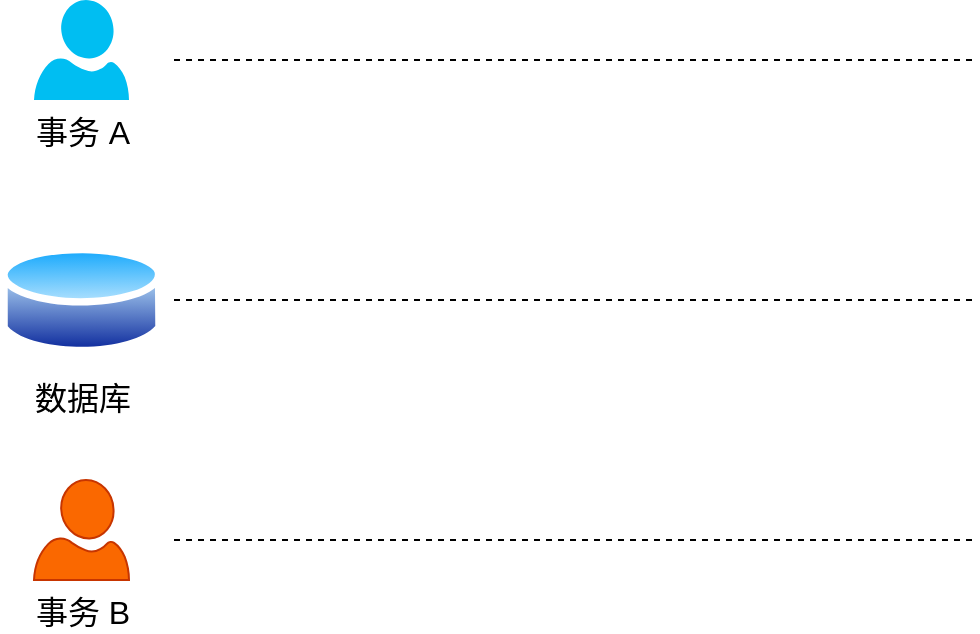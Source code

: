 <mxfile version="14.9.4" type="github">
  <diagram id="D1qLfNQls1CtJ2pV2jUi" name="第 1 页">
    <mxGraphModel dx="1086" dy="621" grid="1" gridSize="10" guides="1" tooltips="1" connect="1" arrows="1" fold="1" page="1" pageScale="1" pageWidth="827" pageHeight="1169" math="0" shadow="0">
      <root>
        <mxCell id="0" />
        <mxCell id="1" parent="0" />
        <mxCell id="pem4LPSh_8a1uwv942am-1" value="" style="endArrow=none;dashed=1;html=1;" edge="1" parent="1">
          <mxGeometry width="50" height="50" relative="1" as="geometry">
            <mxPoint x="160" y="200" as="sourcePoint" />
            <mxPoint x="560" y="200" as="targetPoint" />
          </mxGeometry>
        </mxCell>
        <mxCell id="pem4LPSh_8a1uwv942am-3" value="事务 A" style="verticalLabelPosition=bottom;html=1;verticalAlign=top;align=center;strokeColor=none;fillColor=#00BEF2;shape=mxgraph.azure.user;fontSize=16;" vertex="1" parent="1">
          <mxGeometry x="90" y="170" width="47.5" height="50" as="geometry" />
        </mxCell>
        <mxCell id="pem4LPSh_8a1uwv942am-4" value="" style="endArrow=none;dashed=1;html=1;" edge="1" parent="1">
          <mxGeometry width="50" height="50" relative="1" as="geometry">
            <mxPoint x="160" y="320" as="sourcePoint" />
            <mxPoint x="560" y="320" as="targetPoint" />
          </mxGeometry>
        </mxCell>
        <mxCell id="pem4LPSh_8a1uwv942am-6" value="数据库" style="aspect=fixed;perimeter=ellipsePerimeter;html=1;align=center;shadow=0;dashed=0;spacingTop=3;image;image=img/lib/active_directory/database.svg;fontSize=16;" vertex="1" parent="1">
          <mxGeometry x="73.21" y="290" width="81.08" height="60" as="geometry" />
        </mxCell>
        <mxCell id="pem4LPSh_8a1uwv942am-9" value="" style="endArrow=none;dashed=1;html=1;" edge="1" parent="1">
          <mxGeometry width="50" height="50" relative="1" as="geometry">
            <mxPoint x="160" y="440" as="sourcePoint" />
            <mxPoint x="560" y="440" as="targetPoint" />
          </mxGeometry>
        </mxCell>
        <mxCell id="pem4LPSh_8a1uwv942am-10" value="事务 B" style="verticalLabelPosition=bottom;html=1;verticalAlign=top;align=center;strokeColor=#C73500;fillColor=#fa6800;shape=mxgraph.azure.user;fontColor=#000000;fontSize=16;" vertex="1" parent="1">
          <mxGeometry x="90" y="410" width="47.5" height="50" as="geometry" />
        </mxCell>
      </root>
    </mxGraphModel>
  </diagram>
</mxfile>
